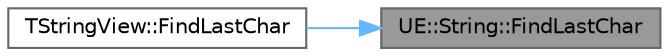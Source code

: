 digraph "UE::String::FindLastChar"
{
 // INTERACTIVE_SVG=YES
 // LATEX_PDF_SIZE
  bgcolor="transparent";
  edge [fontname=Helvetica,fontsize=10,labelfontname=Helvetica,labelfontsize=10];
  node [fontname=Helvetica,fontsize=10,shape=box,height=0.2,width=0.4];
  rankdir="RL";
  Node1 [id="Node000001",label="UE::String::FindLastChar",height=0.2,width=0.4,color="gray40", fillcolor="grey60", style="filled", fontcolor="black",tooltip="Search the view for the last occurrence of the search character."];
  Node1 -> Node2 [id="edge1_Node000001_Node000002",dir="back",color="steelblue1",style="solid",tooltip=" "];
  Node2 [id="Node000002",label="TStringView::FindLastChar",height=0.2,width=0.4,color="grey40", fillcolor="white", style="filled",URL="$dd/dbe/classTStringView.html#a57339b192c686f2e1ce9a63da1598fc8",tooltip="Search the view for the last occurrence of a character."];
}
